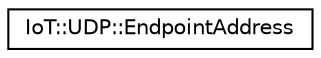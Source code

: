 digraph "Graphical Class Hierarchy"
{
 // LATEX_PDF_SIZE
  edge [fontname="Helvetica",fontsize="10",labelfontname="Helvetica",labelfontsize="10"];
  node [fontname="Helvetica",fontsize="10",shape=record];
  rankdir="LR";
  Node0 [label="IoT::UDP::EndpointAddress",height=0.2,width=0.4,color="black", fillcolor="white", style="filled",URL="$structIoT_1_1UDP_1_1EndpointAddress.html",tooltip="A UDP endpoint address consisting of IP address and port number."];
}
